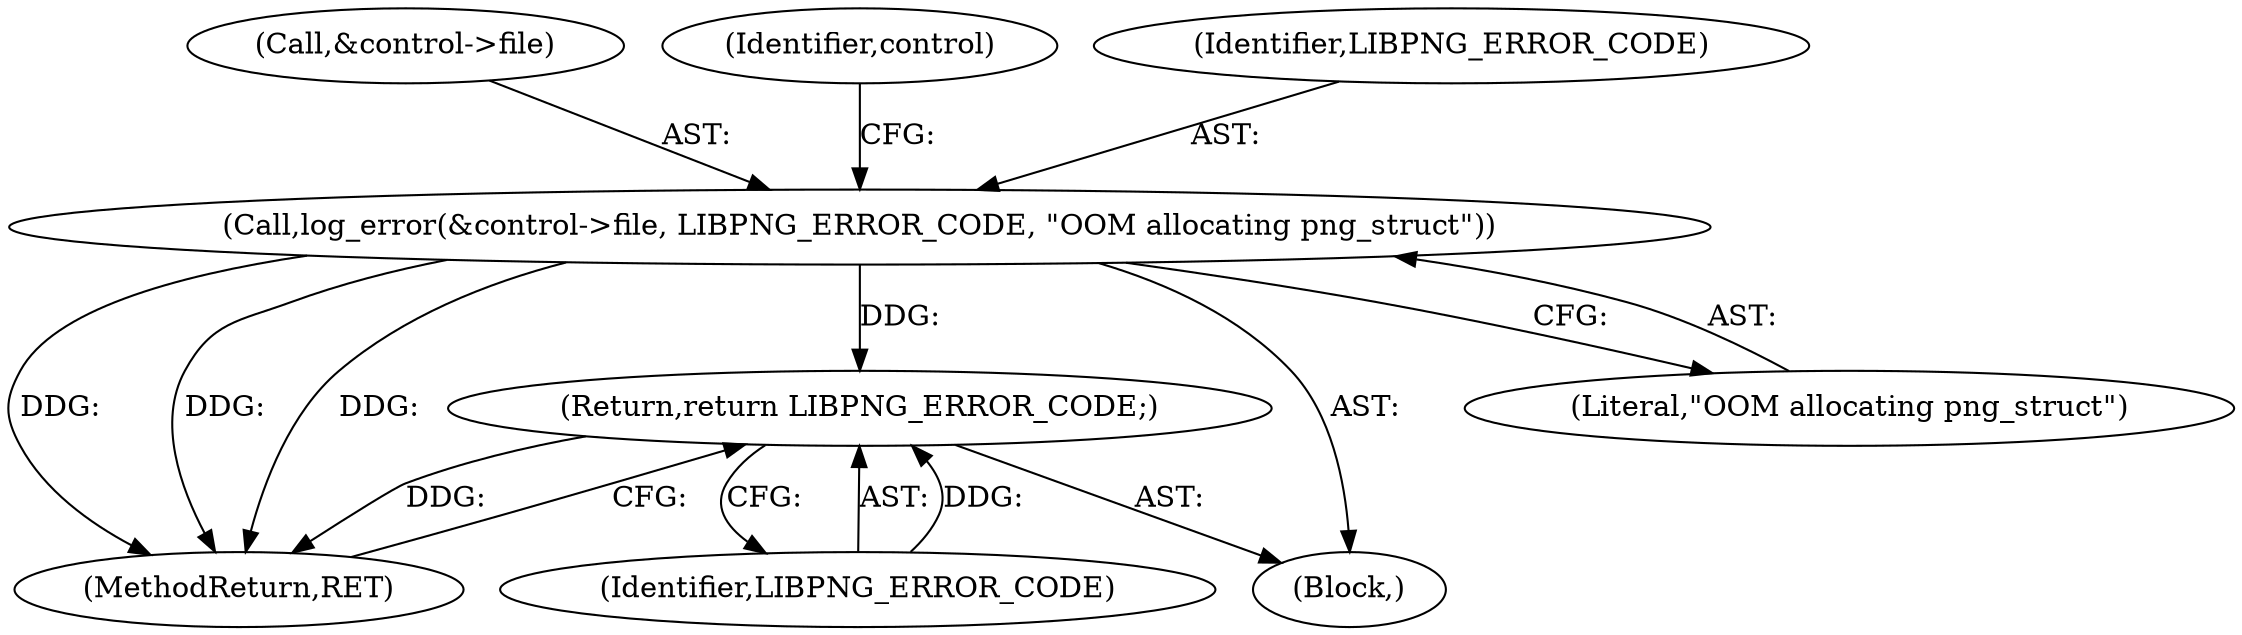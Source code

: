 digraph "0_Android_9d4853418ab2f754c2b63e091c29c5529b8b86ca_172@pointer" {
"1000133" [label="(Call,log_error(&control->file, LIBPNG_ERROR_CODE, \"OOM allocating png_struct\"))"];
"1000147" [label="(Return,return LIBPNG_ERROR_CODE;)"];
"1000281" [label="(MethodReturn,RET)"];
"1000133" [label="(Call,log_error(&control->file, LIBPNG_ERROR_CODE, \"OOM allocating png_struct\"))"];
"1000134" [label="(Call,&control->file)"];
"1000148" [label="(Identifier,LIBPNG_ERROR_CODE)"];
"1000143" [label="(Identifier,control)"];
"1000138" [label="(Identifier,LIBPNG_ERROR_CODE)"];
"1000139" [label="(Literal,\"OOM allocating png_struct\")"];
"1000132" [label="(Block,)"];
"1000147" [label="(Return,return LIBPNG_ERROR_CODE;)"];
"1000133" -> "1000132"  [label="AST: "];
"1000133" -> "1000139"  [label="CFG: "];
"1000134" -> "1000133"  [label="AST: "];
"1000138" -> "1000133"  [label="AST: "];
"1000139" -> "1000133"  [label="AST: "];
"1000143" -> "1000133"  [label="CFG: "];
"1000133" -> "1000281"  [label="DDG: "];
"1000133" -> "1000281"  [label="DDG: "];
"1000133" -> "1000281"  [label="DDG: "];
"1000133" -> "1000147"  [label="DDG: "];
"1000147" -> "1000132"  [label="AST: "];
"1000147" -> "1000148"  [label="CFG: "];
"1000148" -> "1000147"  [label="AST: "];
"1000281" -> "1000147"  [label="CFG: "];
"1000147" -> "1000281"  [label="DDG: "];
"1000148" -> "1000147"  [label="DDG: "];
}
